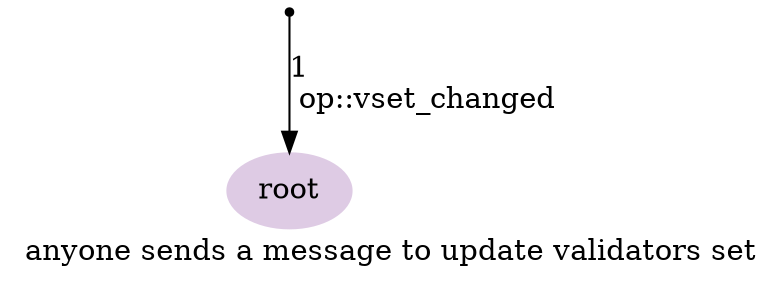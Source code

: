 digraph {
    label="anyone sends a message to update validators set"
    node [ colorscheme=pastel19 style=filled ]

    /* Entities */
    external [ shape=point ]
    root [ color=4 ]

    /* Relationships */
    external -> root [ label="1\l op::vset_changed\l" ]

    /* Ranks */
    { rank=min external }
    { rank=max root }
}
